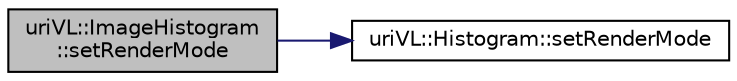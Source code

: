 digraph "uriVL::ImageHistogram::setRenderMode"
{
  edge [fontname="Helvetica",fontsize="10",labelfontname="Helvetica",labelfontsize="10"];
  node [fontname="Helvetica",fontsize="10",shape=record];
  rankdir="LR";
  Node1 [label="uriVL::ImageHistogram\l::setRenderMode",height=0.2,width=0.4,color="black", fillcolor="grey75", style="filled", fontcolor="black"];
  Node1 -> Node2 [color="midnightblue",fontsize="10",style="solid",fontname="Helvetica"];
  Node2 [label="uriVL::Histogram::setRenderMode",height=0.2,width=0.4,color="black", fillcolor="white", style="filled",URL="$classuriVL_1_1Histogram.html#a7d95a984bf21b47d7f1d43103d48c1a6",tooltip="Defines the rendering mode for the histogram. "];
}
